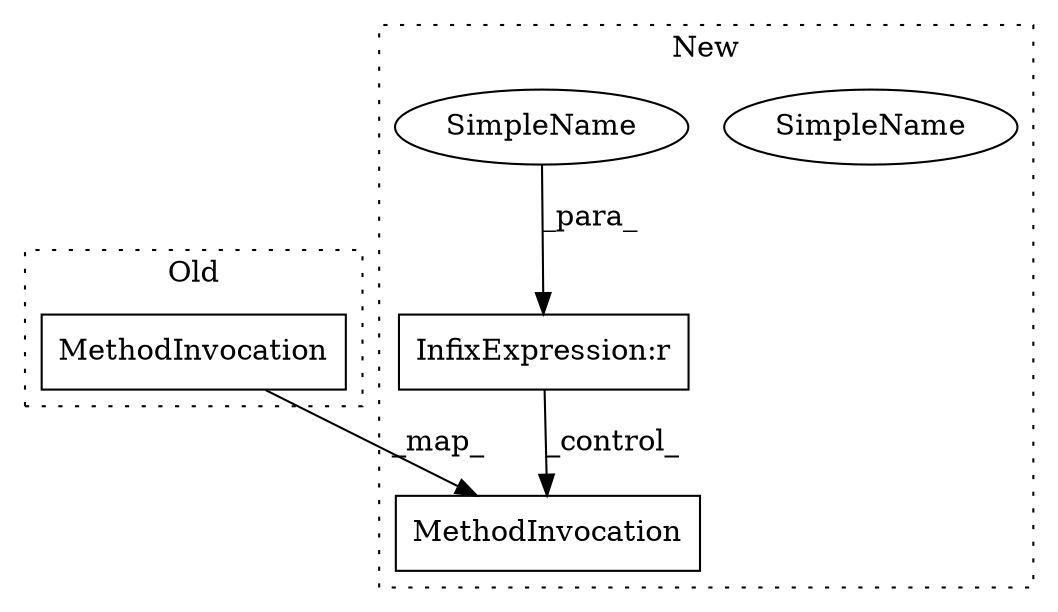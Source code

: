 digraph G {
subgraph cluster0 {
2 [label="MethodInvocation" a="32" s="2396,2402" l="5,1" shape="box"];
label = "Old";
style="dotted";
}
subgraph cluster1 {
1 [label="MethodInvocation" a="32" s="2543,2559" l="5,1" shape="box"];
3 [label="SimpleName" a="42" s="2228" l="1" shape="ellipse"];
4 [label="SimpleName" a="42" s="2228" l="1" shape="ellipse"];
5 [label="InfixExpression:r" a="27" s="2229" l="3" shape="box"];
label = "New";
style="dotted";
}
2 -> 1 [label="_map_"];
4 -> 5 [label="_para_"];
5 -> 1 [label="_control_"];
}
